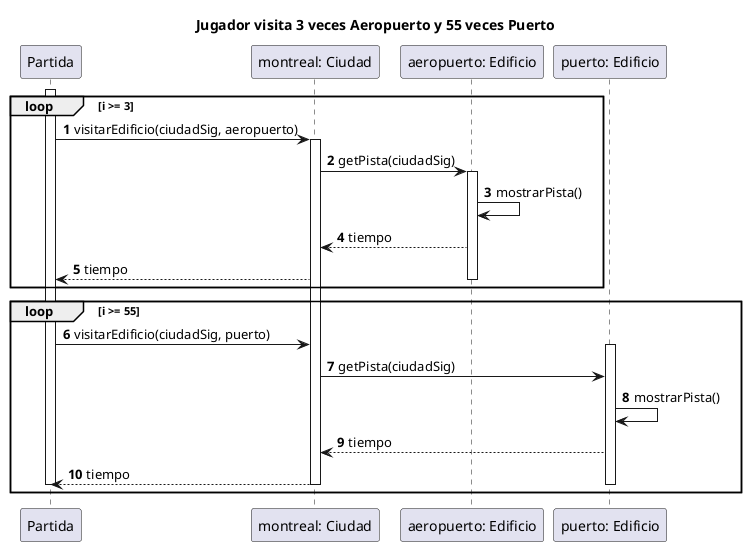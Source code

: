 @startuml

autonumber
title "Jugador visita 3 veces Aeropuerto y 55 veces Puerto"

activate Partida
loop    i >= 3
    Partida -> "montreal: Ciudad": visitarEdificio(ciudadSig, aeropuerto)
    activate "montreal: Ciudad"
    "montreal: Ciudad" -> "aeropuerto: Edificio": getPista(ciudadSig)
    activate "aeropuerto: Edificio"
    "aeropuerto: Edificio" -> "aeropuerto: Edificio": mostrarPista()
    "aeropuerto: Edificio" --> "montreal: Ciudad": tiempo
    "montreal: Ciudad" --> Partida: tiempo
    deactivate "aeropuerto: Edificio"
end loop
loop    i >= 55
    Partida -> "montreal: Ciudad": visitarEdificio(ciudadSig, puerto)
    activate "puerto: Edificio"
    "montreal: Ciudad" -> "puerto: Edificio": getPista(ciudadSig)
    "puerto: Edificio" -> "puerto: Edificio": mostrarPista()
    "puerto: Edificio" --> "montreal: Ciudad": tiempo
    "montreal: Ciudad" --> Partida: tiempo
    deactivate "puerto: Edificio"
    deactivate "montreal: Ciudad"
    deactivate Partida
end loop

@enduml